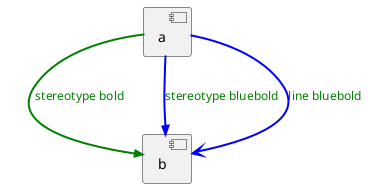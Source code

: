 {
  "sha1": "lbm5bvfbw22m2z5n7obfa27b5cu705o",
  "insertion": {
    "when": "2024-06-03T18:59:33.982Z",
    "url": "https://forum.plantuml.net/15747/bold-arrows-via-skinparam-are-not-working-anymore",
    "user": "plantuml@gmail.com"
  }
}
@startuml

skinparam arrow {
    Color #666666
    FontColor #666666
    FontSize 12
}

skinparam arrow {
    Color green
    FontColor green
}

skinparam arrow<<bluebold>> {
    Color blue;line.Bold()
}

skinparam arrow<<bold>> {
    Color ;line.Bold()
}

[a]
[b]

' not working anymore
a -->> b <<bold>> : "stereotype bold"

' not working anymore
a -->> b <<bluebold>> : "stereotype bluebold"

' working in old and new version
a -[#blue,bold]-> b : "line bluebold"

@enduml
